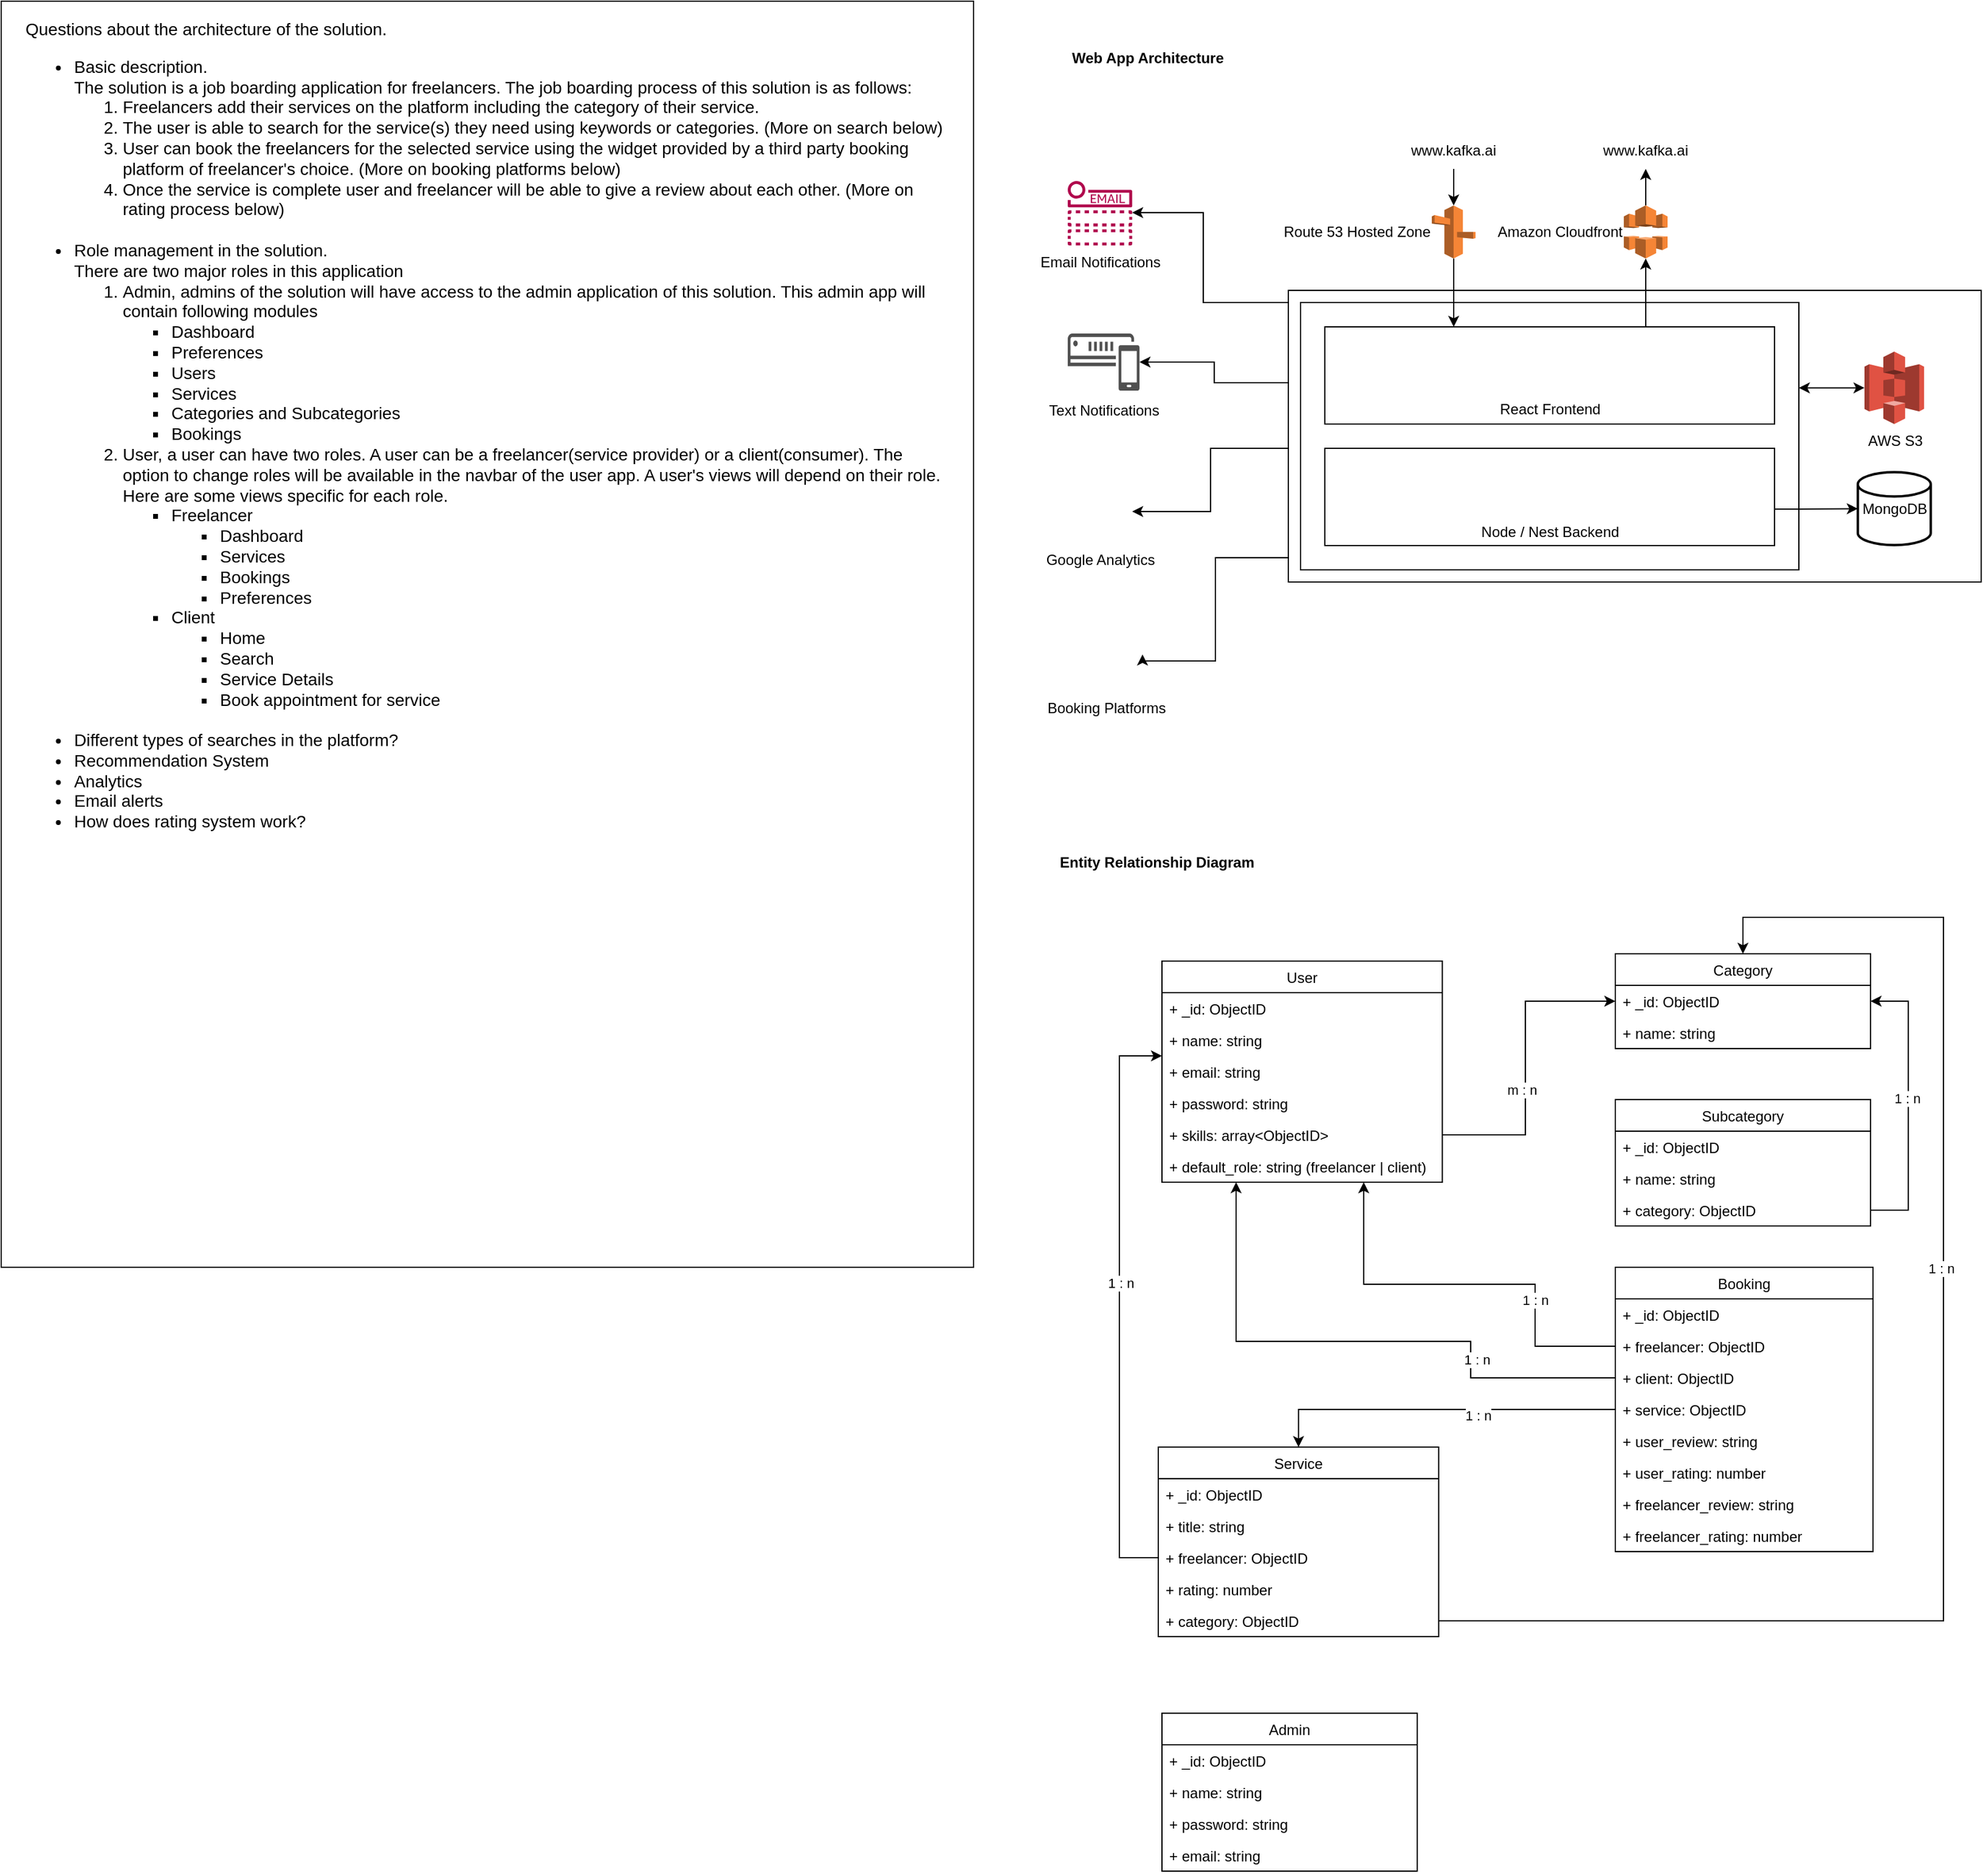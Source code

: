 <mxfile version="18.0.5" type="github">
  <diagram id="RMcL3n7hpZ8fIVGod4ny" name="Page-1">
    <mxGraphModel dx="2014" dy="562" grid="0" gridSize="10" guides="1" tooltips="1" connect="1" arrows="1" fold="1" page="1" pageScale="1" pageWidth="850" pageHeight="1100" math="0" shadow="0">
      <root>
        <mxCell id="0" />
        <mxCell id="1" parent="0" />
        <mxCell id="Oak1mWo9v-8OV0q6VtSm-10" value="User" style="swimlane;fontStyle=0;childLayout=stackLayout;horizontal=1;startSize=26;fillColor=none;horizontalStack=0;resizeParent=1;resizeParentMax=0;resizeLast=0;collapsible=1;marginBottom=0;" parent="1" vertex="1">
          <mxGeometry x="131" y="822" width="230.67" height="182" as="geometry" />
        </mxCell>
        <mxCell id="Oak1mWo9v-8OV0q6VtSm-11" value="+ _id: ObjectID" style="text;strokeColor=none;fillColor=none;align=left;verticalAlign=top;spacingLeft=4;spacingRight=4;overflow=hidden;rotatable=0;points=[[0,0.5],[1,0.5]];portConstraint=eastwest;" parent="Oak1mWo9v-8OV0q6VtSm-10" vertex="1">
          <mxGeometry y="26" width="230.67" height="26" as="geometry" />
        </mxCell>
        <mxCell id="Oak1mWo9v-8OV0q6VtSm-12" value="+ name: string" style="text;strokeColor=none;fillColor=none;align=left;verticalAlign=top;spacingLeft=4;spacingRight=4;overflow=hidden;rotatable=0;points=[[0,0.5],[1,0.5]];portConstraint=eastwest;" parent="Oak1mWo9v-8OV0q6VtSm-10" vertex="1">
          <mxGeometry y="52" width="230.67" height="26" as="geometry" />
        </mxCell>
        <mxCell id="Oak1mWo9v-8OV0q6VtSm-13" value="+ email: string" style="text;strokeColor=none;fillColor=none;align=left;verticalAlign=top;spacingLeft=4;spacingRight=4;overflow=hidden;rotatable=0;points=[[0,0.5],[1,0.5]];portConstraint=eastwest;" parent="Oak1mWo9v-8OV0q6VtSm-10" vertex="1">
          <mxGeometry y="78" width="230.67" height="26" as="geometry" />
        </mxCell>
        <mxCell id="Oak1mWo9v-8OV0q6VtSm-14" value="+ password: string" style="text;strokeColor=none;fillColor=none;align=left;verticalAlign=top;spacingLeft=4;spacingRight=4;overflow=hidden;rotatable=0;points=[[0,0.5],[1,0.5]];portConstraint=eastwest;" parent="Oak1mWo9v-8OV0q6VtSm-10" vertex="1">
          <mxGeometry y="104" width="230.67" height="26" as="geometry" />
        </mxCell>
        <mxCell id="Oak1mWo9v-8OV0q6VtSm-113" value="+ skills: array&lt;ObjectID&gt;" style="text;strokeColor=none;fillColor=none;align=left;verticalAlign=top;spacingLeft=4;spacingRight=4;overflow=hidden;rotatable=0;points=[[0,0.5],[1,0.5]];portConstraint=eastwest;" parent="Oak1mWo9v-8OV0q6VtSm-10" vertex="1">
          <mxGeometry y="130" width="230.67" height="26" as="geometry" />
        </mxCell>
        <mxCell id="Oak1mWo9v-8OV0q6VtSm-16" value="+ default_role: string (freelancer | client)" style="text;strokeColor=none;fillColor=none;align=left;verticalAlign=top;spacingLeft=4;spacingRight=4;overflow=hidden;rotatable=0;points=[[0,0.5],[1,0.5]];portConstraint=eastwest;" parent="Oak1mWo9v-8OV0q6VtSm-10" vertex="1">
          <mxGeometry y="156" width="230.67" height="26" as="geometry" />
        </mxCell>
        <mxCell id="Oak1mWo9v-8OV0q6VtSm-19" value="Admin" style="swimlane;fontStyle=0;childLayout=stackLayout;horizontal=1;startSize=26;fillColor=none;horizontalStack=0;resizeParent=1;resizeParentMax=0;resizeLast=0;collapsible=1;marginBottom=0;" parent="1" vertex="1">
          <mxGeometry x="131" y="1441" width="210" height="130" as="geometry" />
        </mxCell>
        <mxCell id="Oak1mWo9v-8OV0q6VtSm-20" value="+ _id: ObjectID" style="text;strokeColor=none;fillColor=none;align=left;verticalAlign=top;spacingLeft=4;spacingRight=4;overflow=hidden;rotatable=0;points=[[0,0.5],[1,0.5]];portConstraint=eastwest;" parent="Oak1mWo9v-8OV0q6VtSm-19" vertex="1">
          <mxGeometry y="26" width="210" height="26" as="geometry" />
        </mxCell>
        <mxCell id="Oak1mWo9v-8OV0q6VtSm-21" value="+ name: string" style="text;strokeColor=none;fillColor=none;align=left;verticalAlign=top;spacingLeft=4;spacingRight=4;overflow=hidden;rotatable=0;points=[[0,0.5],[1,0.5]];portConstraint=eastwest;" parent="Oak1mWo9v-8OV0q6VtSm-19" vertex="1">
          <mxGeometry y="52" width="210" height="26" as="geometry" />
        </mxCell>
        <mxCell id="Oak1mWo9v-8OV0q6VtSm-23" value="+ password: string" style="text;strokeColor=none;fillColor=none;align=left;verticalAlign=top;spacingLeft=4;spacingRight=4;overflow=hidden;rotatable=0;points=[[0,0.5],[1,0.5]];portConstraint=eastwest;" parent="Oak1mWo9v-8OV0q6VtSm-19" vertex="1">
          <mxGeometry y="78" width="210" height="26" as="geometry" />
        </mxCell>
        <mxCell id="Oak1mWo9v-8OV0q6VtSm-22" value="+ email: string" style="text;strokeColor=none;fillColor=none;align=left;verticalAlign=top;spacingLeft=4;spacingRight=4;overflow=hidden;rotatable=0;points=[[0,0.5],[1,0.5]];portConstraint=eastwest;" parent="Oak1mWo9v-8OV0q6VtSm-19" vertex="1">
          <mxGeometry y="104" width="210" height="26" as="geometry" />
        </mxCell>
        <mxCell id="Oak1mWo9v-8OV0q6VtSm-53" value="&lt;b&gt;Entity Relationship Diagram&lt;/b&gt;" style="text;html=1;strokeColor=none;fillColor=none;align=left;verticalAlign=middle;whiteSpace=wrap;rounded=0;" parent="1" vertex="1">
          <mxGeometry x="45" y="726" width="240" height="30" as="geometry" />
        </mxCell>
        <mxCell id="Oak1mWo9v-8OV0q6VtSm-80" value="Service" style="swimlane;fontStyle=0;childLayout=stackLayout;horizontal=1;startSize=26;fillColor=none;horizontalStack=0;resizeParent=1;resizeParentMax=0;resizeLast=0;collapsible=1;marginBottom=0;" parent="1" vertex="1">
          <mxGeometry x="128" y="1222" width="230.67" height="156" as="geometry" />
        </mxCell>
        <mxCell id="Oak1mWo9v-8OV0q6VtSm-81" value="+ _id: ObjectID" style="text;strokeColor=none;fillColor=none;align=left;verticalAlign=top;spacingLeft=4;spacingRight=4;overflow=hidden;rotatable=0;points=[[0,0.5],[1,0.5]];portConstraint=eastwest;" parent="Oak1mWo9v-8OV0q6VtSm-80" vertex="1">
          <mxGeometry y="26" width="230.67" height="26" as="geometry" />
        </mxCell>
        <mxCell id="Oak1mWo9v-8OV0q6VtSm-82" value="+ title: string" style="text;strokeColor=none;fillColor=none;align=left;verticalAlign=top;spacingLeft=4;spacingRight=4;overflow=hidden;rotatable=0;points=[[0,0.5],[1,0.5]];portConstraint=eastwest;" parent="Oak1mWo9v-8OV0q6VtSm-80" vertex="1">
          <mxGeometry y="52" width="230.67" height="26" as="geometry" />
        </mxCell>
        <mxCell id="Oak1mWo9v-8OV0q6VtSm-83" value="+ freelancer: ObjectID" style="text;strokeColor=none;fillColor=none;align=left;verticalAlign=top;spacingLeft=4;spacingRight=4;overflow=hidden;rotatable=0;points=[[0,0.5],[1,0.5]];portConstraint=eastwest;" parent="Oak1mWo9v-8OV0q6VtSm-80" vertex="1">
          <mxGeometry y="78" width="230.67" height="26" as="geometry" />
        </mxCell>
        <mxCell id="Oak1mWo9v-8OV0q6VtSm-86" value="+ rating: number" style="text;strokeColor=none;fillColor=none;align=left;verticalAlign=top;spacingLeft=4;spacingRight=4;overflow=hidden;rotatable=0;points=[[0,0.5],[1,0.5]];portConstraint=eastwest;" parent="Oak1mWo9v-8OV0q6VtSm-80" vertex="1">
          <mxGeometry y="104" width="230.67" height="26" as="geometry" />
        </mxCell>
        <mxCell id="UXOGcqwC0pb2AC3sruDp-5" value="+ category: ObjectID" style="text;strokeColor=none;fillColor=none;align=left;verticalAlign=top;spacingLeft=4;spacingRight=4;overflow=hidden;rotatable=0;points=[[0,0.5],[1,0.5]];portConstraint=eastwest;" vertex="1" parent="Oak1mWo9v-8OV0q6VtSm-80">
          <mxGeometry y="130" width="230.67" height="26" as="geometry" />
        </mxCell>
        <mxCell id="Oak1mWo9v-8OV0q6VtSm-94" value="Booking" style="swimlane;fontStyle=0;childLayout=stackLayout;horizontal=1;startSize=26;fillColor=none;horizontalStack=0;resizeParent=1;resizeParentMax=0;resizeLast=0;collapsible=1;marginBottom=0;" parent="1" vertex="1">
          <mxGeometry x="504" y="1074" width="212" height="234" as="geometry" />
        </mxCell>
        <mxCell id="Oak1mWo9v-8OV0q6VtSm-95" value="+ _id: ObjectID" style="text;strokeColor=none;fillColor=none;align=left;verticalAlign=top;spacingLeft=4;spacingRight=4;overflow=hidden;rotatable=0;points=[[0,0.5],[1,0.5]];portConstraint=eastwest;" parent="Oak1mWo9v-8OV0q6VtSm-94" vertex="1">
          <mxGeometry y="26" width="212" height="26" as="geometry" />
        </mxCell>
        <mxCell id="Oak1mWo9v-8OV0q6VtSm-97" value="+ freelancer: ObjectID" style="text;strokeColor=none;fillColor=none;align=left;verticalAlign=top;spacingLeft=4;spacingRight=4;overflow=hidden;rotatable=0;points=[[0,0.5],[1,0.5]];portConstraint=eastwest;" parent="Oak1mWo9v-8OV0q6VtSm-94" vertex="1">
          <mxGeometry y="52" width="212" height="26" as="geometry" />
        </mxCell>
        <mxCell id="Oak1mWo9v-8OV0q6VtSm-98" value="+ client: ObjectID" style="text;strokeColor=none;fillColor=none;align=left;verticalAlign=top;spacingLeft=4;spacingRight=4;overflow=hidden;rotatable=0;points=[[0,0.5],[1,0.5]];portConstraint=eastwest;" parent="Oak1mWo9v-8OV0q6VtSm-94" vertex="1">
          <mxGeometry y="78" width="212" height="26" as="geometry" />
        </mxCell>
        <mxCell id="Oak1mWo9v-8OV0q6VtSm-99" value="+ service: ObjectID" style="text;strokeColor=none;fillColor=none;align=left;verticalAlign=top;spacingLeft=4;spacingRight=4;overflow=hidden;rotatable=0;points=[[0,0.5],[1,0.5]];portConstraint=eastwest;" parent="Oak1mWo9v-8OV0q6VtSm-94" vertex="1">
          <mxGeometry y="104" width="212" height="26" as="geometry" />
        </mxCell>
        <mxCell id="UXOGcqwC0pb2AC3sruDp-2" value="+ user_review: string" style="text;strokeColor=none;fillColor=none;align=left;verticalAlign=top;spacingLeft=4;spacingRight=4;overflow=hidden;rotatable=0;points=[[0,0.5],[1,0.5]];portConstraint=eastwest;" vertex="1" parent="Oak1mWo9v-8OV0q6VtSm-94">
          <mxGeometry y="130" width="212" height="26" as="geometry" />
        </mxCell>
        <mxCell id="UXOGcqwC0pb2AC3sruDp-4" value="+ user_rating: number" style="text;strokeColor=none;fillColor=none;align=left;verticalAlign=top;spacingLeft=4;spacingRight=4;overflow=hidden;rotatable=0;points=[[0,0.5],[1,0.5]];portConstraint=eastwest;" vertex="1" parent="Oak1mWo9v-8OV0q6VtSm-94">
          <mxGeometry y="156" width="212" height="26" as="geometry" />
        </mxCell>
        <mxCell id="UXOGcqwC0pb2AC3sruDp-9" value="+ freelancer_review: string" style="text;strokeColor=none;fillColor=none;align=left;verticalAlign=top;spacingLeft=4;spacingRight=4;overflow=hidden;rotatable=0;points=[[0,0.5],[1,0.5]];portConstraint=eastwest;" vertex="1" parent="Oak1mWo9v-8OV0q6VtSm-94">
          <mxGeometry y="182" width="212" height="26" as="geometry" />
        </mxCell>
        <mxCell id="UXOGcqwC0pb2AC3sruDp-8" value="+ freelancer_rating: number" style="text;strokeColor=none;fillColor=none;align=left;verticalAlign=top;spacingLeft=4;spacingRight=4;overflow=hidden;rotatable=0;points=[[0,0.5],[1,0.5]];portConstraint=eastwest;" vertex="1" parent="Oak1mWo9v-8OV0q6VtSm-94">
          <mxGeometry y="208" width="212" height="26" as="geometry" />
        </mxCell>
        <mxCell id="Oak1mWo9v-8OV0q6VtSm-100" style="edgeStyle=orthogonalEdgeStyle;rounded=0;orthogonalLoop=1;jettySize=auto;html=1;" parent="1" source="Oak1mWo9v-8OV0q6VtSm-97" target="Oak1mWo9v-8OV0q6VtSm-10" edge="1">
          <mxGeometry relative="1" as="geometry">
            <Array as="points">
              <mxPoint x="438" y="1139" />
              <mxPoint x="438" y="1088" />
              <mxPoint x="297" y="1088" />
            </Array>
          </mxGeometry>
        </mxCell>
        <mxCell id="Oak1mWo9v-8OV0q6VtSm-124" value="1 : n" style="edgeLabel;html=1;align=center;verticalAlign=middle;resizable=0;points=[];" parent="Oak1mWo9v-8OV0q6VtSm-100" vertex="1" connectable="0">
          <mxGeometry x="-0.395" relative="1" as="geometry">
            <mxPoint y="-1" as="offset" />
          </mxGeometry>
        </mxCell>
        <mxCell id="Oak1mWo9v-8OV0q6VtSm-101" style="edgeStyle=orthogonalEdgeStyle;rounded=0;orthogonalLoop=1;jettySize=auto;html=1;" parent="1" source="Oak1mWo9v-8OV0q6VtSm-98" target="Oak1mWo9v-8OV0q6VtSm-10" edge="1">
          <mxGeometry relative="1" as="geometry">
            <Array as="points">
              <mxPoint x="385" y="1165" />
              <mxPoint x="385" y="1135" />
              <mxPoint x="192" y="1135" />
            </Array>
          </mxGeometry>
        </mxCell>
        <mxCell id="Oak1mWo9v-8OV0q6VtSm-123" value="1 : n" style="edgeLabel;html=1;align=center;verticalAlign=middle;resizable=0;points=[];" parent="Oak1mWo9v-8OV0q6VtSm-101" vertex="1" connectable="0">
          <mxGeometry x="-0.434" y="-5" relative="1" as="geometry">
            <mxPoint as="offset" />
          </mxGeometry>
        </mxCell>
        <mxCell id="Oak1mWo9v-8OV0q6VtSm-102" style="edgeStyle=orthogonalEdgeStyle;rounded=0;orthogonalLoop=1;jettySize=auto;html=1;" parent="1" source="Oak1mWo9v-8OV0q6VtSm-99" target="Oak1mWo9v-8OV0q6VtSm-80" edge="1">
          <mxGeometry relative="1" as="geometry" />
        </mxCell>
        <mxCell id="Oak1mWo9v-8OV0q6VtSm-122" value="1 : n" style="edgeLabel;html=1;align=center;verticalAlign=middle;resizable=0;points=[];" parent="Oak1mWo9v-8OV0q6VtSm-102" vertex="1" connectable="0">
          <mxGeometry x="-0.224" y="5" relative="1" as="geometry">
            <mxPoint as="offset" />
          </mxGeometry>
        </mxCell>
        <mxCell id="Oak1mWo9v-8OV0q6VtSm-103" style="edgeStyle=orthogonalEdgeStyle;rounded=0;orthogonalLoop=1;jettySize=auto;html=1;" parent="1" source="Oak1mWo9v-8OV0q6VtSm-83" target="Oak1mWo9v-8OV0q6VtSm-10" edge="1">
          <mxGeometry relative="1" as="geometry">
            <Array as="points">
              <mxPoint x="96" y="1313" />
              <mxPoint x="96" y="900" />
            </Array>
          </mxGeometry>
        </mxCell>
        <mxCell id="Oak1mWo9v-8OV0q6VtSm-120" value="1 : n" style="edgeLabel;html=1;align=center;verticalAlign=middle;resizable=0;points=[];" parent="Oak1mWo9v-8OV0q6VtSm-103" vertex="1" connectable="0">
          <mxGeometry x="0.077" y="-1" relative="1" as="geometry">
            <mxPoint as="offset" />
          </mxGeometry>
        </mxCell>
        <mxCell id="Oak1mWo9v-8OV0q6VtSm-107" value="Category" style="swimlane;fontStyle=0;childLayout=stackLayout;horizontal=1;startSize=26;fillColor=none;horizontalStack=0;resizeParent=1;resizeParentMax=0;resizeLast=0;collapsible=1;marginBottom=0;" parent="1" vertex="1">
          <mxGeometry x="504" y="816" width="210" height="78" as="geometry" />
        </mxCell>
        <mxCell id="Oak1mWo9v-8OV0q6VtSm-108" value="+ _id: ObjectID" style="text;strokeColor=none;fillColor=none;align=left;verticalAlign=top;spacingLeft=4;spacingRight=4;overflow=hidden;rotatable=0;points=[[0,0.5],[1,0.5]];portConstraint=eastwest;" parent="Oak1mWo9v-8OV0q6VtSm-107" vertex="1">
          <mxGeometry y="26" width="210" height="26" as="geometry" />
        </mxCell>
        <mxCell id="Oak1mWo9v-8OV0q6VtSm-109" value="+ name: string" style="text;strokeColor=none;fillColor=none;align=left;verticalAlign=top;spacingLeft=4;spacingRight=4;overflow=hidden;rotatable=0;points=[[0,0.5],[1,0.5]];portConstraint=eastwest;" parent="Oak1mWo9v-8OV0q6VtSm-107" vertex="1">
          <mxGeometry y="52" width="210" height="26" as="geometry" />
        </mxCell>
        <mxCell id="Oak1mWo9v-8OV0q6VtSm-114" style="edgeStyle=orthogonalEdgeStyle;rounded=0;orthogonalLoop=1;jettySize=auto;html=1;" parent="1" source="Oak1mWo9v-8OV0q6VtSm-113" target="Oak1mWo9v-8OV0q6VtSm-107" edge="1">
          <mxGeometry relative="1" as="geometry">
            <Array as="points">
              <mxPoint x="430" y="965" />
              <mxPoint x="430" y="855" />
            </Array>
          </mxGeometry>
        </mxCell>
        <mxCell id="Oak1mWo9v-8OV0q6VtSm-115" value="m : n" style="edgeLabel;html=1;align=center;verticalAlign=middle;resizable=0;points=[];" parent="Oak1mWo9v-8OV0q6VtSm-114" vertex="1" connectable="0">
          <mxGeometry x="-0.161" y="2" relative="1" as="geometry">
            <mxPoint x="-1" as="offset" />
          </mxGeometry>
        </mxCell>
        <mxCell id="Oak1mWo9v-8OV0q6VtSm-116" value="Subcategory" style="swimlane;fontStyle=0;childLayout=stackLayout;horizontal=1;startSize=26;fillColor=none;horizontalStack=0;resizeParent=1;resizeParentMax=0;resizeLast=0;collapsible=1;marginBottom=0;" parent="1" vertex="1">
          <mxGeometry x="504" y="936" width="210" height="104" as="geometry" />
        </mxCell>
        <mxCell id="Oak1mWo9v-8OV0q6VtSm-117" value="+ _id: ObjectID" style="text;strokeColor=none;fillColor=none;align=left;verticalAlign=top;spacingLeft=4;spacingRight=4;overflow=hidden;rotatable=0;points=[[0,0.5],[1,0.5]];portConstraint=eastwest;" parent="Oak1mWo9v-8OV0q6VtSm-116" vertex="1">
          <mxGeometry y="26" width="210" height="26" as="geometry" />
        </mxCell>
        <mxCell id="Oak1mWo9v-8OV0q6VtSm-118" value="+ name: string" style="text;strokeColor=none;fillColor=none;align=left;verticalAlign=top;spacingLeft=4;spacingRight=4;overflow=hidden;rotatable=0;points=[[0,0.5],[1,0.5]];portConstraint=eastwest;" parent="Oak1mWo9v-8OV0q6VtSm-116" vertex="1">
          <mxGeometry y="52" width="210" height="26" as="geometry" />
        </mxCell>
        <mxCell id="Oak1mWo9v-8OV0q6VtSm-127" value="+ category: ObjectID" style="text;strokeColor=none;fillColor=none;align=left;verticalAlign=top;spacingLeft=4;spacingRight=4;overflow=hidden;rotatable=0;points=[[0,0.5],[1,0.5]];portConstraint=eastwest;" parent="Oak1mWo9v-8OV0q6VtSm-116" vertex="1">
          <mxGeometry y="78" width="210" height="26" as="geometry" />
        </mxCell>
        <mxCell id="Oak1mWo9v-8OV0q6VtSm-128" style="edgeStyle=orthogonalEdgeStyle;rounded=0;orthogonalLoop=1;jettySize=auto;html=1;" parent="1" source="Oak1mWo9v-8OV0q6VtSm-127" target="Oak1mWo9v-8OV0q6VtSm-107" edge="1">
          <mxGeometry relative="1" as="geometry">
            <Array as="points">
              <mxPoint x="745" y="1027" />
              <mxPoint x="745" y="855" />
            </Array>
          </mxGeometry>
        </mxCell>
        <mxCell id="Oak1mWo9v-8OV0q6VtSm-129" value="1 : n" style="edgeLabel;html=1;align=center;verticalAlign=middle;resizable=0;points=[];" parent="Oak1mWo9v-8OV0q6VtSm-128" vertex="1" connectable="0">
          <mxGeometry x="0.063" y="1" relative="1" as="geometry">
            <mxPoint y="1" as="offset" />
          </mxGeometry>
        </mxCell>
        <mxCell id="Oak1mWo9v-8OV0q6VtSm-130" style="edgeStyle=orthogonalEdgeStyle;rounded=0;orthogonalLoop=1;jettySize=auto;html=1;exitX=0.5;exitY=1;exitDx=0;exitDy=0;" parent="1" source="Oak1mWo9v-8OV0q6VtSm-53" target="Oak1mWo9v-8OV0q6VtSm-53" edge="1">
          <mxGeometry relative="1" as="geometry" />
        </mxCell>
        <mxCell id="UXOGcqwC0pb2AC3sruDp-1" value="&lt;div style=&quot;font-size: 14px;&quot;&gt;Questions about the architecture of the solution.&lt;/div&gt;&lt;ul style=&quot;&quot;&gt;&lt;li style=&quot;font-size: 14px;&quot;&gt;Basic description.&lt;br style=&quot;font-size: 14px;&quot;&gt;The solution is a job boarding application for freelancers. The job boarding process of this solution is as follows:&lt;/li&gt;&lt;ol style=&quot;font-size: 14px;&quot;&gt;&lt;li style=&quot;font-size: 14px;&quot;&gt;Freelancers add their services on the platform including the category of their service.&lt;/li&gt;&lt;li style=&quot;font-size: 14px;&quot;&gt;The user is able to search for the service(s) they need using keywords or categories. (More on search below)&lt;/li&gt;&lt;li style=&quot;font-size: 14px;&quot;&gt;User can book the freelancers for the selected service using the widget provided by a third party booking platform of freelancer&#39;s choice. (More on booking platforms below)&lt;/li&gt;&lt;li style=&quot;font-size: 14px;&quot;&gt;Once the service is complete user and freelancer will be able to give a review about each other. (More on rating process below)&lt;br&gt;&lt;br&gt;&lt;/li&gt;&lt;/ol&gt;&lt;li style=&quot;font-size: 14px;&quot;&gt;Role management in the solution.&lt;br&gt;There are two major roles in this application&lt;/li&gt;&lt;ol style=&quot;&quot;&gt;&lt;li style=&quot;font-size: 14px;&quot;&gt;Admin, admins of the solution will have access to the admin application of this solution. This admin app will contain following modules&lt;/li&gt;&lt;ul&gt;&lt;li style=&quot;&quot;&gt;Dashboard&lt;/li&gt;&lt;li style=&quot;&quot;&gt;Preferences&lt;/li&gt;&lt;li style=&quot;&quot;&gt;Users&lt;/li&gt;&lt;li style=&quot;&quot;&gt;Services&lt;/li&gt;&lt;li style=&quot;&quot;&gt;Categories and Subcategories&lt;/li&gt;&lt;li style=&quot;&quot;&gt;Bookings&lt;/li&gt;&lt;/ul&gt;&lt;li style=&quot;font-size: 14px;&quot;&gt;User, a user can have two roles. A user can be a freelancer(service provider) or a client(consumer). The option to change roles will be available in the navbar of the user app. A user&#39;s views will depend on their role. Here are some views specific for each role.&lt;/li&gt;&lt;ul&gt;&lt;li&gt;&lt;span style=&quot;background-color: initial;&quot;&gt;Freelancer&lt;/span&gt;&lt;/li&gt;&lt;ul&gt;&lt;li&gt;&lt;span style=&quot;background-color: initial;&quot;&gt;Dashboard&lt;/span&gt;&lt;/li&gt;&lt;li&gt;&lt;span style=&quot;background-color: initial;&quot;&gt;Services&lt;/span&gt;&lt;/li&gt;&lt;li&gt;&lt;span style=&quot;background-color: initial;&quot;&gt;Bookings&lt;/span&gt;&lt;/li&gt;&lt;li&gt;&lt;span style=&quot;background-color: initial;&quot;&gt;Preferences&lt;/span&gt;&lt;/li&gt;&lt;/ul&gt;&lt;li&gt;&lt;span style=&quot;background-color: initial;&quot;&gt;Client&lt;/span&gt;&lt;/li&gt;&lt;ul&gt;&lt;li&gt;&lt;span style=&quot;background-color: initial;&quot;&gt;Home&lt;/span&gt;&lt;/li&gt;&lt;li&gt;&lt;span style=&quot;background-color: initial;&quot;&gt;Search&lt;/span&gt;&lt;/li&gt;&lt;li&gt;&lt;span style=&quot;background-color: initial;&quot;&gt;Service Details&lt;/span&gt;&lt;/li&gt;&lt;li&gt;&lt;span style=&quot;background-color: initial;&quot;&gt;Book appointment for service&lt;br&gt;&lt;br&gt;&lt;/span&gt;&lt;/li&gt;&lt;/ul&gt;&lt;/ul&gt;&lt;/ol&gt;&lt;li style=&quot;font-size: 14px;&quot;&gt;Different types of searches in the platform?&lt;/li&gt;&lt;li style=&quot;font-size: 14px;&quot;&gt;Recommendation System&lt;/li&gt;&lt;li style=&quot;font-size: 14px;&quot;&gt;Analytics&lt;/li&gt;&lt;li style=&quot;font-size: 14px;&quot;&gt;Email alerts&lt;/li&gt;&lt;li style=&quot;font-size: 14px;&quot;&gt;How does rating system work?&lt;/li&gt;&lt;/ul&gt;" style="rounded=0;whiteSpace=wrap;html=1;align=left;verticalAlign=top;spacing=10;spacingLeft=10;spacingRight=10;fontSize=14;" vertex="1" parent="1">
          <mxGeometry x="-824" y="32" width="800" height="1042" as="geometry" />
        </mxCell>
        <mxCell id="UXOGcqwC0pb2AC3sruDp-6" style="edgeStyle=orthogonalEdgeStyle;rounded=0;orthogonalLoop=1;jettySize=auto;html=1;" edge="1" parent="1" source="UXOGcqwC0pb2AC3sruDp-5" target="Oak1mWo9v-8OV0q6VtSm-107">
          <mxGeometry relative="1" as="geometry">
            <Array as="points">
              <mxPoint x="774" y="1365" />
              <mxPoint x="774" y="786" />
              <mxPoint x="609" y="786" />
            </Array>
          </mxGeometry>
        </mxCell>
        <mxCell id="UXOGcqwC0pb2AC3sruDp-7" value="1 : n" style="edgeLabel;html=1;align=center;verticalAlign=middle;resizable=0;points=[];" vertex="1" connectable="0" parent="UXOGcqwC0pb2AC3sruDp-6">
          <mxGeometry x="0.187" y="2" relative="1" as="geometry">
            <mxPoint as="offset" />
          </mxGeometry>
        </mxCell>
        <mxCell id="Oak1mWo9v-8OV0q6VtSm-3" value="" style="rounded=0;whiteSpace=wrap;html=1;fillColor=none;" parent="1" vertex="1">
          <mxGeometry x="235" y="270" width="570" height="240" as="geometry" />
        </mxCell>
        <mxCell id="Oak1mWo9v-8OV0q6VtSm-4" value="" style="rounded=0;whiteSpace=wrap;html=1;fillColor=none;" parent="1" vertex="1">
          <mxGeometry x="245" y="280" width="410" height="220" as="geometry" />
        </mxCell>
        <mxCell id="Oak1mWo9v-8OV0q6VtSm-54" value="&lt;b&gt;Web App Architecture&lt;/b&gt;" style="text;html=1;strokeColor=none;fillColor=none;align=left;verticalAlign=middle;whiteSpace=wrap;rounded=0;" parent="1" vertex="1">
          <mxGeometry x="55" y="64" width="240" height="30" as="geometry" />
        </mxCell>
        <mxCell id="Oak1mWo9v-8OV0q6VtSm-56" value="www.kafka.ai" style="text;html=1;strokeColor=none;fillColor=none;align=center;verticalAlign=middle;whiteSpace=wrap;rounded=0;" parent="1" vertex="1">
          <mxGeometry x="331" y="140" width="80" height="30" as="geometry" />
        </mxCell>
        <mxCell id="Oak1mWo9v-8OV0q6VtSm-57" value="www.kafka.ai" style="text;html=1;strokeColor=none;fillColor=none;align=center;verticalAlign=middle;whiteSpace=wrap;rounded=0;" parent="1" vertex="1">
          <mxGeometry x="489" y="140" width="80" height="30" as="geometry" />
        </mxCell>
        <mxCell id="Oak1mWo9v-8OV0q6VtSm-58" style="edgeStyle=orthogonalEdgeStyle;rounded=0;orthogonalLoop=1;jettySize=auto;html=1;" parent="1" source="Oak1mWo9v-8OV0q6VtSm-59" edge="1">
          <mxGeometry relative="1" as="geometry">
            <mxPoint x="371.026" y="300" as="targetPoint" />
            <Array as="points">
              <mxPoint x="371" y="290" />
              <mxPoint x="371" y="290" />
            </Array>
          </mxGeometry>
        </mxCell>
        <mxCell id="Oak1mWo9v-8OV0q6VtSm-59" value="Route 53 Hosted Zone" style="outlineConnect=0;dashed=0;verticalLabelPosition=middle;verticalAlign=middle;align=right;html=1;shape=mxgraph.aws3.route_53;fillColor=#F58536;gradientColor=none;aspect=fixed;labelPosition=left;" parent="1" vertex="1">
          <mxGeometry x="353" y="200.09" width="36" height="43.67" as="geometry" />
        </mxCell>
        <mxCell id="Oak1mWo9v-8OV0q6VtSm-55" style="edgeStyle=orthogonalEdgeStyle;rounded=0;orthogonalLoop=1;jettySize=auto;html=1;" parent="1" source="Oak1mWo9v-8OV0q6VtSm-56" target="Oak1mWo9v-8OV0q6VtSm-59" edge="1">
          <mxGeometry relative="1" as="geometry" />
        </mxCell>
        <mxCell id="Oak1mWo9v-8OV0q6VtSm-60" style="edgeStyle=orthogonalEdgeStyle;rounded=0;orthogonalLoop=1;jettySize=auto;html=1;" parent="1" source="Oak1mWo9v-8OV0q6VtSm-61" target="Oak1mWo9v-8OV0q6VtSm-57" edge="1">
          <mxGeometry relative="1" as="geometry" />
        </mxCell>
        <mxCell id="Oak1mWo9v-8OV0q6VtSm-61" value="Amazon Cloudfront" style="outlineConnect=0;dashed=0;verticalLabelPosition=middle;verticalAlign=middle;align=right;html=1;shape=mxgraph.aws3.cloudfront;fillColor=#F58536;gradientColor=none;aspect=fixed;labelPosition=left;" parent="1" vertex="1">
          <mxGeometry x="511" y="200" width="36" height="43.76" as="geometry" />
        </mxCell>
        <mxCell id="Oak1mWo9v-8OV0q6VtSm-62" style="edgeStyle=orthogonalEdgeStyle;rounded=0;orthogonalLoop=1;jettySize=auto;html=1;entryX=0.5;entryY=1;entryDx=0;entryDy=0;entryPerimeter=0;" parent="1" target="Oak1mWo9v-8OV0q6VtSm-61" edge="1">
          <mxGeometry relative="1" as="geometry">
            <mxPoint x="529.026" y="300" as="sourcePoint" />
            <Array as="points">
              <mxPoint x="529" y="290" />
              <mxPoint x="529" y="290" />
            </Array>
          </mxGeometry>
        </mxCell>
        <mxCell id="Oak1mWo9v-8OV0q6VtSm-63" value="" style="rounded=0;whiteSpace=wrap;html=1;fillColor=none;" parent="1" vertex="1">
          <mxGeometry x="265" y="300" width="370" height="80" as="geometry" />
        </mxCell>
        <mxCell id="Oak1mWo9v-8OV0q6VtSm-64" value="React Frontend" style="shape=image;html=1;verticalAlign=top;verticalLabelPosition=bottom;labelBackgroundColor=#ffffff;imageAspect=0;aspect=fixed;image=https://cdn1.iconfinder.com/data/icons/ionicons-fill-vol-2/512/logo-react-128.png;fillColor=none;labelPosition=center;align=center;" parent="1" vertex="1">
          <mxGeometry x="425" y="304" width="50" height="50" as="geometry" />
        </mxCell>
        <mxCell id="Oak1mWo9v-8OV0q6VtSm-66" value="" style="rounded=0;whiteSpace=wrap;html=1;fillColor=none;" parent="1" vertex="1">
          <mxGeometry x="265" y="400" width="370" height="80" as="geometry" />
        </mxCell>
        <mxCell id="Oak1mWo9v-8OV0q6VtSm-67" value="Node / Nest Backend" style="shape=image;html=1;verticalAlign=top;verticalLabelPosition=bottom;labelBackgroundColor=#ffffff;imageAspect=0;aspect=fixed;image=https://cdn1.iconfinder.com/data/icons/science-technology-outline-24-px/24/Computer_chip_integrated_circuit_memory_chip_microprocessor_processor_chip-128.png;fillColor=none;" parent="1" vertex="1">
          <mxGeometry x="425" y="405" width="50" height="50" as="geometry" />
        </mxCell>
        <mxCell id="Oak1mWo9v-8OV0q6VtSm-68" style="edgeStyle=orthogonalEdgeStyle;rounded=0;orthogonalLoop=1;jettySize=auto;html=1;strokeColor=default;startArrow=classic;startFill=1;" parent="1" source="Oak1mWo9v-8OV0q6VtSm-69" target="Oak1mWo9v-8OV0q6VtSm-4" edge="1">
          <mxGeometry relative="1" as="geometry">
            <Array as="points">
              <mxPoint x="675" y="350" />
              <mxPoint x="675" y="350" />
            </Array>
          </mxGeometry>
        </mxCell>
        <mxCell id="Oak1mWo9v-8OV0q6VtSm-69" value="AWS S3" style="outlineConnect=0;dashed=0;verticalLabelPosition=bottom;verticalAlign=top;align=center;html=1;shape=mxgraph.aws3.s3;fillColor=#E05243;gradientColor=none;aspect=fixed;" parent="1" vertex="1">
          <mxGeometry x="709" y="320.38" width="49" height="59.62" as="geometry" />
        </mxCell>
        <mxCell id="Oak1mWo9v-8OV0q6VtSm-70" value="" style="group;verticalAlign=middle;labelPosition=right;verticalLabelPosition=bottom;align=left;horizontal=1;spacingTop=7;textDirection=rtl;" parent="1" vertex="1" connectable="0">
          <mxGeometry x="703.5" y="419.65" width="60" height="60" as="geometry" />
        </mxCell>
        <mxCell id="Oak1mWo9v-8OV0q6VtSm-71" value="MongoDB" style="strokeWidth=2;html=1;shape=mxgraph.flowchart.database;whiteSpace=wrap;fillColor=none;" parent="Oak1mWo9v-8OV0q6VtSm-70" vertex="1">
          <mxGeometry width="60" height="60" as="geometry" />
        </mxCell>
        <mxCell id="Oak1mWo9v-8OV0q6VtSm-65" style="edgeStyle=orthogonalEdgeStyle;rounded=0;orthogonalLoop=1;jettySize=auto;html=1;entryX=0;entryY=0.5;entryDx=0;entryDy=0;entryPerimeter=0;" parent="1" source="Oak1mWo9v-8OV0q6VtSm-66" target="Oak1mWo9v-8OV0q6VtSm-71" edge="1">
          <mxGeometry relative="1" as="geometry">
            <Array as="points">
              <mxPoint x="655" y="450" />
              <mxPoint x="655" y="450" />
            </Array>
          </mxGeometry>
        </mxCell>
        <mxCell id="Oak1mWo9v-8OV0q6VtSm-72" value="&lt;font color=&quot;#000000&quot;&gt;Email Notifications&lt;/font&gt;" style="sketch=0;outlineConnect=0;fontColor=#232F3E;gradientColor=none;fillColor=#B0084D;strokeColor=none;dashed=0;verticalLabelPosition=bottom;verticalAlign=top;align=center;html=1;fontSize=12;fontStyle=0;aspect=fixed;pointerEvents=1;shape=mxgraph.aws4.email_notification;" parent="1" vertex="1">
          <mxGeometry x="53.5" y="180" width="53" height="53" as="geometry" />
        </mxCell>
        <mxCell id="Oak1mWo9v-8OV0q6VtSm-1" style="edgeStyle=orthogonalEdgeStyle;rounded=0;orthogonalLoop=1;jettySize=auto;html=1;startArrow=none;startFill=0;strokeColor=default;" parent="1" source="Oak1mWo9v-8OV0q6VtSm-3" target="Oak1mWo9v-8OV0q6VtSm-72" edge="1">
          <mxGeometry relative="1" as="geometry">
            <Array as="points">
              <mxPoint x="165" y="280" />
              <mxPoint x="165" y="206" />
            </Array>
          </mxGeometry>
        </mxCell>
        <mxCell id="Oak1mWo9v-8OV0q6VtSm-2" style="edgeStyle=orthogonalEdgeStyle;rounded=0;orthogonalLoop=1;jettySize=auto;html=1;startArrow=none;startFill=0;strokeColor=default;" parent="1" source="Oak1mWo9v-8OV0q6VtSm-3" target="UXOGcqwC0pb2AC3sruDp-10" edge="1">
          <mxGeometry relative="1" as="geometry">
            <Array as="points">
              <mxPoint x="174" y="346" />
              <mxPoint x="174" y="329" />
            </Array>
            <mxPoint x="115" y="329.053" as="targetPoint" />
          </mxGeometry>
        </mxCell>
        <mxCell id="Oak1mWo9v-8OV0q6VtSm-74" value="&lt;font color=&quot;#000000&quot;&gt;Google Analytics&lt;/font&gt;" style="shape=image;html=1;verticalAlign=top;verticalLabelPosition=bottom;labelBackgroundColor=#ffffff;imageAspect=0;aspect=fixed;image=https://cdn4.iconfinder.com/data/icons/for-your-interface-free-samples/128/Columns-128.png;dashed=0;fontFamily=Helvetica;fontSize=12;fontColor=#232F3E;align=center;strokeColor=none;fillColor=#B0084D;gradientColor=none;sketch=0;" parent="1" vertex="1">
          <mxGeometry x="53.5" y="425" width="53" height="53" as="geometry" />
        </mxCell>
        <mxCell id="Oak1mWo9v-8OV0q6VtSm-76" style="edgeStyle=orthogonalEdgeStyle;rounded=0;orthogonalLoop=1;jettySize=auto;html=1;" parent="1" source="Oak1mWo9v-8OV0q6VtSm-3" target="Oak1mWo9v-8OV0q6VtSm-74" edge="1">
          <mxGeometry relative="1" as="geometry">
            <Array as="points">
              <mxPoint x="171" y="400" />
              <mxPoint x="171" y="452" />
            </Array>
          </mxGeometry>
        </mxCell>
        <mxCell id="Oak1mWo9v-8OV0q6VtSm-75" value="Booking Platforms" style="shape=image;html=1;verticalAlign=top;verticalLabelPosition=bottom;labelBackgroundColor=#ffffff;imageAspect=0;aspect=fixed;image=https://cdn2.iconfinder.com/data/icons/essential-web-4/50/calendar-month-day-booking-date-128.png;fontFamily=Helvetica;fontSize=12;fontColor=default;align=center;strokeColor=default;fillColor=#fff;" parent="1" vertex="1">
          <mxGeometry x="55" y="539.65" width="60" height="60" as="geometry" />
        </mxCell>
        <mxCell id="Oak1mWo9v-8OV0q6VtSm-77" style="edgeStyle=orthogonalEdgeStyle;rounded=0;orthogonalLoop=1;jettySize=auto;html=1;entryX=1;entryY=0.5;entryDx=0;entryDy=0;" parent="1" source="Oak1mWo9v-8OV0q6VtSm-3" target="Oak1mWo9v-8OV0q6VtSm-75" edge="1">
          <mxGeometry relative="1" as="geometry">
            <Array as="points">
              <mxPoint x="175" y="490" />
              <mxPoint x="175" y="575" />
            </Array>
          </mxGeometry>
        </mxCell>
        <mxCell id="UXOGcqwC0pb2AC3sruDp-10" value="&lt;font style=&quot;font-size: 12px;&quot;&gt;Text Notifications&lt;/font&gt;" style="sketch=0;pointerEvents=1;shadow=0;dashed=0;html=1;strokeColor=none;fillColor=#505050;labelPosition=center;verticalLabelPosition=bottom;verticalAlign=top;outlineConnect=0;align=center;shape=mxgraph.office.communications.sms_gateway;fontSize=14;" vertex="1" parent="1">
          <mxGeometry x="53.5" y="305.5" width="59" height="47" as="geometry" />
        </mxCell>
      </root>
    </mxGraphModel>
  </diagram>
</mxfile>
